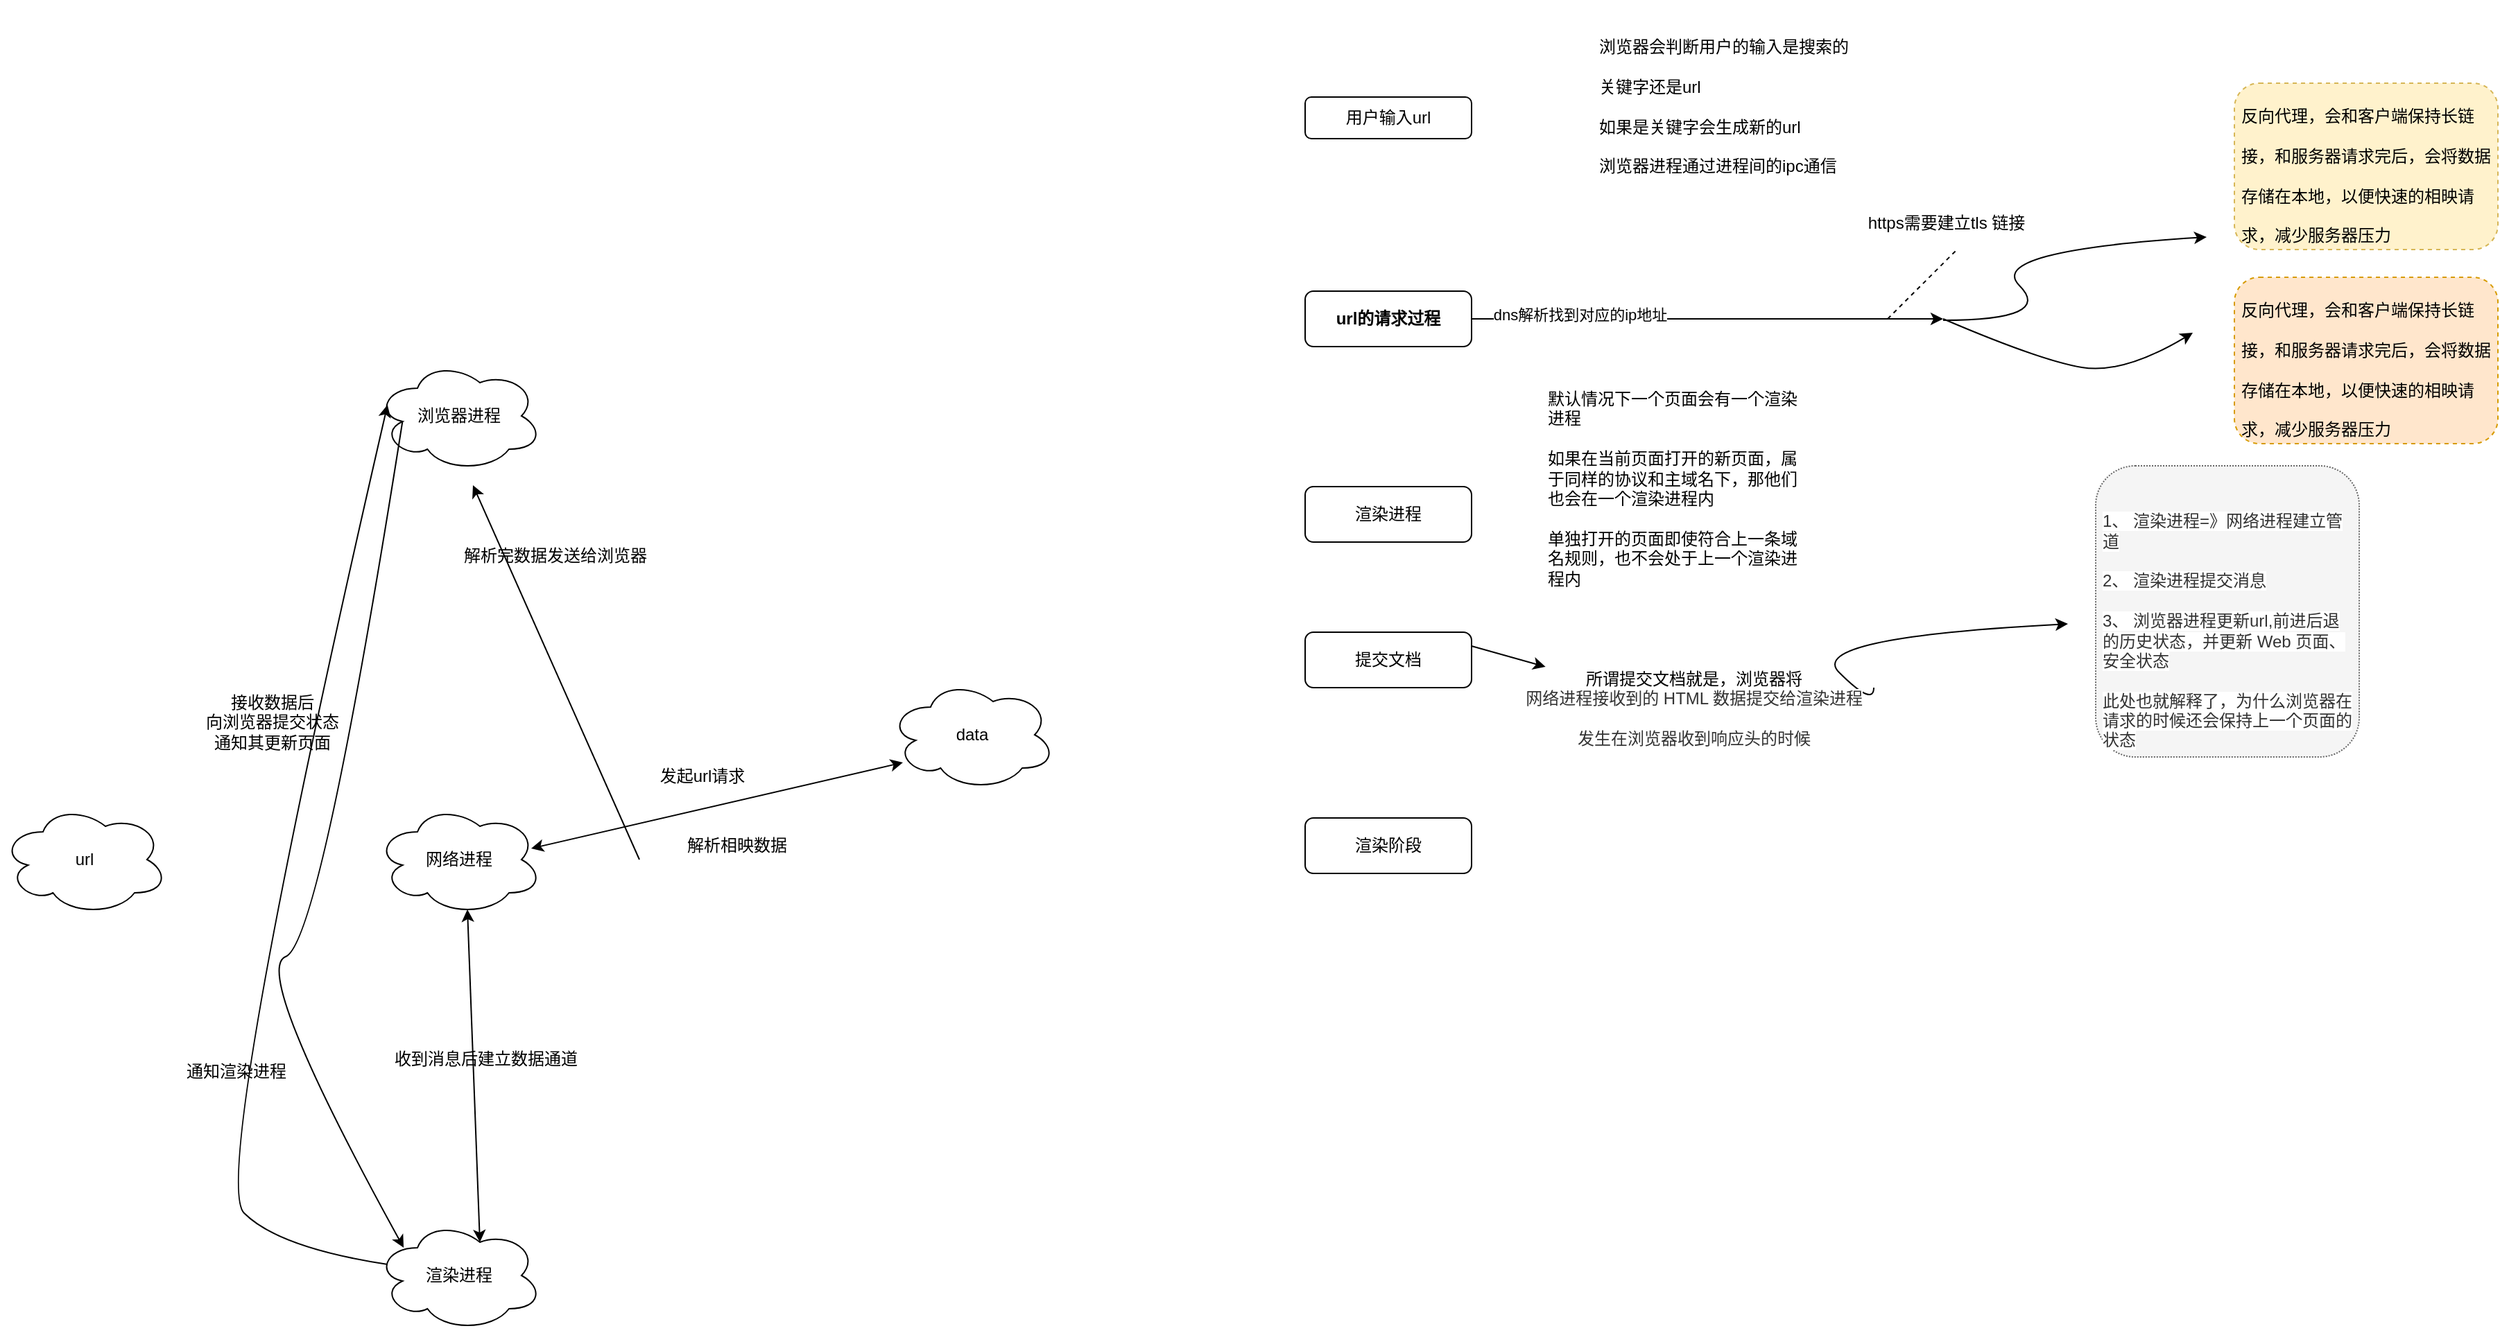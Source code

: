 <mxfile version="13.2.0" type="github">
  <diagram id="yM2oXQm_O7SmmgI67K22" name="Page-1">
    <mxGraphModel dx="1009" dy="1862" grid="1" gridSize="10" guides="1" tooltips="1" connect="1" arrows="1" fold="1" page="1" pageScale="1" pageWidth="827" pageHeight="1169" math="0" shadow="0">
      <root>
        <mxCell id="0" />
        <mxCell id="1" parent="0" />
        <mxCell id="I5RekTO_njov9tj_KEtV-1" value="url&lt;br&gt;" style="ellipse;shape=cloud;whiteSpace=wrap;html=1;" parent="1" vertex="1">
          <mxGeometry x="20" y="520" width="120" height="80" as="geometry" />
        </mxCell>
        <mxCell id="XSZjby6xiS5L8jVtObux-1" value="渲染进程" style="ellipse;shape=cloud;whiteSpace=wrap;html=1;" parent="1" vertex="1">
          <mxGeometry x="290" y="820" width="120" height="80" as="geometry" />
        </mxCell>
        <mxCell id="XSZjby6xiS5L8jVtObux-2" value="网络进程" style="ellipse;shape=cloud;whiteSpace=wrap;html=1;" parent="1" vertex="1">
          <mxGeometry x="290" y="520" width="120" height="80" as="geometry" />
        </mxCell>
        <mxCell id="XSZjby6xiS5L8jVtObux-3" value="浏览器进程" style="ellipse;shape=cloud;whiteSpace=wrap;html=1;" parent="1" vertex="1">
          <mxGeometry x="290" y="200" width="120" height="80" as="geometry" />
        </mxCell>
        <mxCell id="XSZjby6xiS5L8jVtObux-4" value="" style="endArrow=classic;startArrow=classic;html=1;exitX=0.933;exitY=0.4;exitDx=0;exitDy=0;exitPerimeter=0;" parent="1" source="XSZjby6xiS5L8jVtObux-2" edge="1">
          <mxGeometry width="50" height="50" relative="1" as="geometry">
            <mxPoint x="480" y="560" as="sourcePoint" />
            <mxPoint x="670" y="490" as="targetPoint" />
          </mxGeometry>
        </mxCell>
        <mxCell id="XSZjby6xiS5L8jVtObux-5" value="发起url请求" style="text;html=1;align=center;verticalAlign=middle;resizable=0;points=[];autosize=1;" parent="1" vertex="1">
          <mxGeometry x="485" y="490" width="80" height="20" as="geometry" />
        </mxCell>
        <mxCell id="XSZjby6xiS5L8jVtObux-6" value="解析相映数据" style="text;html=1;align=center;verticalAlign=middle;resizable=0;points=[];autosize=1;" parent="1" vertex="1">
          <mxGeometry x="505" y="540" width="90" height="20" as="geometry" />
        </mxCell>
        <mxCell id="XSZjby6xiS5L8jVtObux-7" value="" style="endArrow=classic;html=1;" parent="1" edge="1">
          <mxGeometry width="50" height="50" relative="1" as="geometry">
            <mxPoint x="480" y="560" as="sourcePoint" />
            <mxPoint x="360" y="290" as="targetPoint" />
          </mxGeometry>
        </mxCell>
        <mxCell id="XSZjby6xiS5L8jVtObux-8" value="解析完数据发送给浏览器" style="text;html=1;align=center;verticalAlign=middle;resizable=0;points=[];autosize=1;" parent="1" vertex="1">
          <mxGeometry x="344" y="331" width="150" height="20" as="geometry" />
        </mxCell>
        <mxCell id="XSZjby6xiS5L8jVtObux-9" value="" style="curved=1;endArrow=classic;html=1;exitX=0.16;exitY=0.55;exitDx=0;exitDy=0;exitPerimeter=0;entryX=0.167;entryY=0.25;entryDx=0;entryDy=0;entryPerimeter=0;" parent="1" source="XSZjby6xiS5L8jVtObux-3" target="XSZjby6xiS5L8jVtObux-1" edge="1">
          <mxGeometry width="50" height="50" relative="1" as="geometry">
            <mxPoint x="200" y="620" as="sourcePoint" />
            <mxPoint x="270" y="760" as="targetPoint" />
            <Array as="points">
              <mxPoint x="250" y="620" />
              <mxPoint x="200" y="640" />
            </Array>
          </mxGeometry>
        </mxCell>
        <mxCell id="XSZjby6xiS5L8jVtObux-10" value="通知渲染进程" style="text;html=1;align=center;verticalAlign=middle;resizable=0;points=[];autosize=1;" parent="1" vertex="1">
          <mxGeometry x="144" y="703" width="90" height="20" as="geometry" />
        </mxCell>
        <mxCell id="XSZjby6xiS5L8jVtObux-11" value="" style="endArrow=classic;startArrow=classic;html=1;exitX=0.625;exitY=0.2;exitDx=0;exitDy=0;exitPerimeter=0;entryX=0.55;entryY=0.95;entryDx=0;entryDy=0;entryPerimeter=0;" parent="1" source="XSZjby6xiS5L8jVtObux-1" target="XSZjby6xiS5L8jVtObux-2" edge="1">
          <mxGeometry width="50" height="50" relative="1" as="geometry">
            <mxPoint x="460" y="620" as="sourcePoint" />
            <mxPoint x="510" y="570" as="targetPoint" />
          </mxGeometry>
        </mxCell>
        <mxCell id="XSZjby6xiS5L8jVtObux-12" value="收到消息后建立数据通道" style="text;html=1;align=center;verticalAlign=middle;resizable=0;points=[];autosize=1;" parent="1" vertex="1">
          <mxGeometry x="294" y="694" width="150" height="20" as="geometry" />
        </mxCell>
        <mxCell id="XSZjby6xiS5L8jVtObux-13" value="" style="curved=1;endArrow=classic;html=1;exitX=0.07;exitY=0.4;exitDx=0;exitDy=0;exitPerimeter=0;entryX=0.07;entryY=0.4;entryDx=0;entryDy=0;entryPerimeter=0;" parent="1" source="XSZjby6xiS5L8jVtObux-1" target="XSZjby6xiS5L8jVtObux-3" edge="1">
          <mxGeometry width="50" height="50" relative="1" as="geometry">
            <mxPoint x="170" y="840" as="sourcePoint" />
            <mxPoint x="210" y="380" as="targetPoint" />
            <Array as="points">
              <mxPoint x="220" y="840" />
              <mxPoint x="170" y="790" />
            </Array>
          </mxGeometry>
        </mxCell>
        <mxCell id="XSZjby6xiS5L8jVtObux-14" value="接收数据后&lt;br&gt;向浏览器提交状态&lt;br&gt;通知其更新页面" style="text;html=1;align=center;verticalAlign=middle;resizable=0;points=[];autosize=1;" parent="1" vertex="1">
          <mxGeometry x="160" y="436" width="110" height="50" as="geometry" />
        </mxCell>
        <mxCell id="XSZjby6xiS5L8jVtObux-15" value="data" style="ellipse;shape=cloud;whiteSpace=wrap;html=1;" parent="1" vertex="1">
          <mxGeometry x="660" y="430" width="120" height="80" as="geometry" />
        </mxCell>
        <mxCell id="XSZjby6xiS5L8jVtObux-16" value="用户输入url" style="rounded=1;whiteSpace=wrap;html=1;" parent="1" vertex="1">
          <mxGeometry x="960" y="10" width="120" height="30" as="geometry" />
        </mxCell>
        <mxCell id="XSZjby6xiS5L8jVtObux-17" value="&lt;h1&gt;&lt;font style=&quot;font-size: 12px ; font-weight: normal&quot;&gt;浏览器会判断用户的输入是搜索的关键字还是url&lt;br&gt;如果是关键字会生成新的url&lt;br&gt;浏览器进程通过进程间的ipc通信 发送给网络进程&lt;br&gt;&lt;br&gt;&lt;/font&gt;&lt;/h1&gt;" style="text;html=1;strokeColor=none;fillColor=none;spacing=5;spacingTop=-20;whiteSpace=wrap;overflow=hidden;rounded=0;" parent="1" vertex="1">
          <mxGeometry x="1167" y="-50" width="190" height="120" as="geometry" />
        </mxCell>
        <mxCell id="XSZjby6xiS5L8jVtObux-18" value="url的请求过程" style="rounded=1;whiteSpace=wrap;html=1;fontStyle=1" parent="1" vertex="1">
          <mxGeometry x="960" y="150" width="120" height="40" as="geometry" />
        </mxCell>
        <mxCell id="XSZjby6xiS5L8jVtObux-20" value="" style="endArrow=classic;html=1;exitX=1;exitY=0.5;exitDx=0;exitDy=0;" parent="1" source="XSZjby6xiS5L8jVtObux-18" edge="1">
          <mxGeometry width="50" height="50" relative="1" as="geometry">
            <mxPoint x="1290" y="220" as="sourcePoint" />
            <mxPoint x="1420" y="170" as="targetPoint" />
          </mxGeometry>
        </mxCell>
        <mxCell id="XSZjby6xiS5L8jVtObux-21" value="dns解析找到对应的ip地址" style="edgeLabel;html=1;align=center;verticalAlign=middle;resizable=0;points=[];" parent="XSZjby6xiS5L8jVtObux-20" vertex="1" connectable="0">
          <mxGeometry x="-0.543" y="3" relative="1" as="geometry">
            <mxPoint as="offset" />
          </mxGeometry>
        </mxCell>
        <mxCell id="XSZjby6xiS5L8jVtObux-22" value="" style="endArrow=none;dashed=1;html=1;" parent="1" edge="1">
          <mxGeometry width="50" height="50" relative="1" as="geometry">
            <mxPoint x="1380" y="170" as="sourcePoint" />
            <mxPoint x="1430" y="120" as="targetPoint" />
          </mxGeometry>
        </mxCell>
        <mxCell id="XSZjby6xiS5L8jVtObux-23" value="https需要建立tls 链接" style="text;html=1;align=center;verticalAlign=middle;resizable=0;points=[];autosize=1;" parent="1" vertex="1">
          <mxGeometry x="1357" y="91" width="130" height="20" as="geometry" />
        </mxCell>
        <mxCell id="XSZjby6xiS5L8jVtObux-26" value="" style="curved=1;endArrow=classic;html=1;" parent="1" edge="1">
          <mxGeometry width="50" height="50" relative="1" as="geometry">
            <mxPoint x="1420" y="171" as="sourcePoint" />
            <mxPoint x="1610" y="111" as="targetPoint" />
            <Array as="points">
              <mxPoint x="1500" y="171" />
              <mxPoint x="1450" y="121" />
            </Array>
          </mxGeometry>
        </mxCell>
        <mxCell id="XSZjby6xiS5L8jVtObux-27" value="" style="curved=1;endArrow=classic;html=1;" parent="1" edge="1">
          <mxGeometry width="50" height="50" relative="1" as="geometry">
            <mxPoint x="1420" y="170" as="sourcePoint" />
            <mxPoint x="1600" y="180" as="targetPoint" />
            <Array as="points">
              <mxPoint x="1490" y="200" />
              <mxPoint x="1550" y="210" />
            </Array>
          </mxGeometry>
        </mxCell>
        <mxCell id="XSZjby6xiS5L8jVtObux-29" value="&lt;h1&gt;&lt;font style=&quot;font-size: 12px ; font-weight: normal&quot;&gt;反向代理，会和客户端保持长链接，和服务器请求完后，会将数据存储在本地，以便快速的相映请求，减少服务器压力&lt;/font&gt;&lt;/h1&gt;" style="text;html=1;strokeColor=#d6b656;fillColor=#fff2cc;spacing=5;spacingTop=-20;whiteSpace=wrap;overflow=hidden;rounded=1;perimeterSpacing=0;strokeWidth=1;dashed=1;" parent="1" vertex="1">
          <mxGeometry x="1630" width="190" height="120" as="geometry" />
        </mxCell>
        <mxCell id="XSZjby6xiS5L8jVtObux-30" value="&lt;h1&gt;&lt;font style=&quot;font-size: 12px ; font-weight: normal&quot;&gt;反向代理，会和客户端保持长链接，和服务器请求完后，会将数据存储在本地，以便快速的相映请求，减少服务器压力&lt;/font&gt;&lt;/h1&gt;" style="text;html=1;strokeColor=#d79b00;fillColor=#ffe6cc;spacing=5;spacingTop=-20;whiteSpace=wrap;overflow=hidden;rounded=1;dashed=1;" parent="1" vertex="1">
          <mxGeometry x="1630" y="140" width="190" height="120" as="geometry" />
        </mxCell>
        <mxCell id="kqcP2ugyUGZE8lOFCLyX-1" value="渲染进程" style="rounded=1;whiteSpace=wrap;html=1;" vertex="1" parent="1">
          <mxGeometry x="960" y="291" width="120" height="40" as="geometry" />
        </mxCell>
        <mxCell id="kqcP2ugyUGZE8lOFCLyX-3" value="默认情况下一个页面会有一个渲染进程&lt;br&gt;&lt;br&gt;如果在当前页面打开的新页面，属于同样的协议和主域名下，那他们&lt;br&gt;也会在一个渲染进程内&lt;br&gt;&lt;br&gt;单独打开的页面即使符合上一条域名规则，也不会处于上一个渲染进程内" style="text;html=1;strokeColor=none;fillColor=none;spacing=5;spacingTop=-20;whiteSpace=wrap;overflow=hidden;rounded=0;" vertex="1" parent="1">
          <mxGeometry x="1130" y="231" width="190" height="139" as="geometry" />
        </mxCell>
        <mxCell id="kqcP2ugyUGZE8lOFCLyX-4" value="提交文档" style="rounded=1;whiteSpace=wrap;html=1;" vertex="1" parent="1">
          <mxGeometry x="960" y="396" width="120" height="40" as="geometry" />
        </mxCell>
        <mxCell id="kqcP2ugyUGZE8lOFCLyX-5" value="" style="curved=1;endArrow=classic;html=1;exitX=1;exitY=0.25;exitDx=0;exitDy=0;" edge="1" parent="1" source="kqcP2ugyUGZE8lOFCLyX-6">
          <mxGeometry width="50" height="50" relative="1" as="geometry">
            <mxPoint x="1320" y="450" as="sourcePoint" />
            <mxPoint x="1510" y="390" as="targetPoint" />
            <Array as="points">
              <mxPoint x="1370" y="450" />
              <mxPoint x="1320" y="400" />
            </Array>
          </mxGeometry>
        </mxCell>
        <mxCell id="kqcP2ugyUGZE8lOFCLyX-6" value="&lt;font style=&quot;font-size: 12px&quot;&gt;所谓提交文档就是，浏览器将&lt;br&gt;&lt;span style=&quot;color: rgb(51 , 51 , 51) ; font-family: &amp;#34;pingfang sc&amp;#34; , &amp;#34;lantinghei sc&amp;#34; , &amp;#34;microsoft yahei&amp;#34; , &amp;#34;hiragino sans gb&amp;#34; , &amp;#34;microsoft sans serif&amp;#34; , &amp;#34;wenquanyi micro hei&amp;#34; , &amp;#34;helvetica&amp;#34; , sans-serif ; background-color: rgb(255 , 255 , 255)&quot;&gt;网络进程接收到的 HTML 数据提交给渲染进程&lt;br&gt;&lt;br&gt;发生在浏览器收到响应头的时候&lt;br&gt;&lt;/span&gt;&lt;/font&gt;" style="text;html=1;align=center;verticalAlign=middle;resizable=0;points=[];autosize=1;" vertex="1" parent="1">
          <mxGeometry x="1110" y="421" width="260" height="60" as="geometry" />
        </mxCell>
        <mxCell id="kqcP2ugyUGZE8lOFCLyX-8" value="" style="curved=1;endArrow=classic;html=1;exitX=1;exitY=0.25;exitDx=0;exitDy=0;" edge="1" parent="1" source="kqcP2ugyUGZE8lOFCLyX-4" target="kqcP2ugyUGZE8lOFCLyX-6">
          <mxGeometry width="50" height="50" relative="1" as="geometry">
            <mxPoint x="1080" y="406" as="sourcePoint" />
            <mxPoint x="1370" y="400" as="targetPoint" />
            <Array as="points" />
          </mxGeometry>
        </mxCell>
        <mxCell id="kqcP2ugyUGZE8lOFCLyX-9" value="&lt;font style=&quot;font-size: 12px ; background-color: rgb(255 , 255 , 255)&quot;&gt;&lt;br&gt;&lt;br&gt;&lt;br&gt;1、 渲染进程=》网络进程建立管道&lt;br&gt;&lt;br&gt;2、 渲染进程提交消息&lt;br&gt;&lt;br&gt;3、 浏览器进程更新url,&lt;span style=&quot;font-family: &amp;#34;pingfang sc&amp;#34; , &amp;#34;lantinghei sc&amp;#34; , &amp;#34;microsoft yahei&amp;#34; , &amp;#34;hiragino sans gb&amp;#34; , &amp;#34;microsoft sans serif&amp;#34; , &amp;#34;wenquanyi micro hei&amp;#34; , &amp;#34;helvetica&amp;#34; , sans-serif&quot;&gt;前进后退的历史状态，并更新 Web 页面、安全状态&lt;br&gt;&lt;br&gt;此处也就解释了，为什么浏览器在请求的时候还会保持上一个页面的状态&lt;br&gt;&lt;/span&gt;&lt;/font&gt;" style="text;html=1;strokeColor=#666666;fillColor=#f5f5f5;spacing=5;spacingTop=-20;whiteSpace=wrap;overflow=hidden;rounded=1;fontColor=#333333;dashed=1;dashPattern=1 1;" vertex="1" parent="1">
          <mxGeometry x="1530" y="276" width="190" height="210" as="geometry" />
        </mxCell>
        <mxCell id="kqcP2ugyUGZE8lOFCLyX-10" value="渲染阶段" style="rounded=1;whiteSpace=wrap;html=1;" vertex="1" parent="1">
          <mxGeometry x="960" y="530" width="120" height="40" as="geometry" />
        </mxCell>
      </root>
    </mxGraphModel>
  </diagram>
</mxfile>

